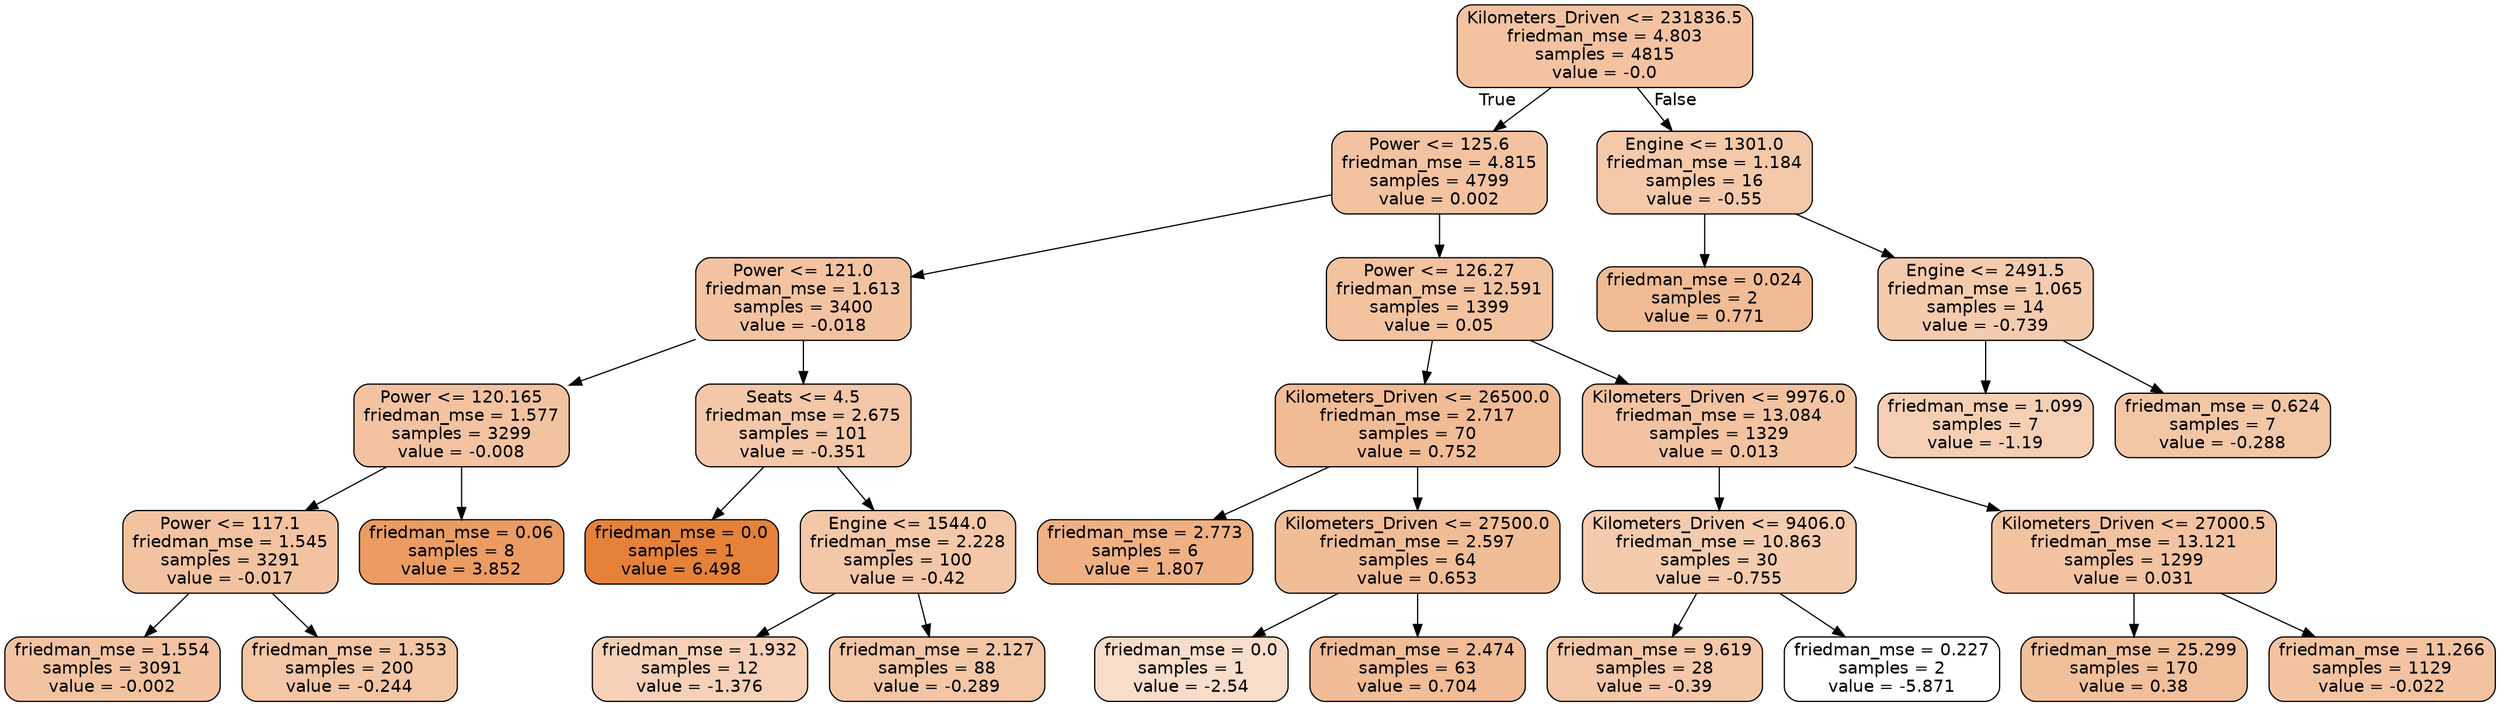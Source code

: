 digraph Tree {
node [shape=box, style="filled, rounded", color="black", fontname="helvetica"] ;
edge [fontname="helvetica"] ;
0 [label="Kilometers_Driven <= 231836.5\nfriedman_mse = 4.803\nsamples = 4815\nvalue = -0.0", fillcolor="#f3c3a1"] ;
1 [label="Power <= 125.6\nfriedman_mse = 4.815\nsamples = 4799\nvalue = 0.002", fillcolor="#f3c3a1"] ;
0 -> 1 [labeldistance=2.5, labelangle=45, headlabel="True"] ;
2 [label="Power <= 121.0\nfriedman_mse = 1.613\nsamples = 3400\nvalue = -0.018", fillcolor="#f3c3a1"] ;
1 -> 2 ;
3 [label="Power <= 120.165\nfriedman_mse = 1.577\nsamples = 3299\nvalue = -0.008", fillcolor="#f3c3a1"] ;
2 -> 3 ;
4 [label="Power <= 117.1\nfriedman_mse = 1.545\nsamples = 3291\nvalue = -0.017", fillcolor="#f3c3a1"] ;
3 -> 4 ;
5 [label="friedman_mse = 1.554\nsamples = 3091\nvalue = -0.002", fillcolor="#f3c3a1"] ;
4 -> 5 ;
6 [label="friedman_mse = 1.353\nsamples = 200\nvalue = -0.244", fillcolor="#f3c6a5"] ;
4 -> 6 ;
7 [label="friedman_mse = 0.06\nsamples = 8\nvalue = 3.852", fillcolor="#eb9c63"] ;
3 -> 7 ;
8 [label="Seats <= 4.5\nfriedman_mse = 2.675\nsamples = 101\nvalue = -0.351", fillcolor="#f3c7a7"] ;
2 -> 8 ;
9 [label="friedman_mse = 0.0\nsamples = 1\nvalue = 6.498", fillcolor="#e58139"] ;
8 -> 9 ;
10 [label="Engine <= 1544.0\nfriedman_mse = 2.228\nsamples = 100\nvalue = -0.42", fillcolor="#f4c7a8"] ;
8 -> 10 ;
11 [label="friedman_mse = 1.932\nsamples = 12\nvalue = -1.376", fillcolor="#f6d1b7"] ;
10 -> 11 ;
12 [label="friedman_mse = 2.127\nsamples = 88\nvalue = -0.289", fillcolor="#f3c6a6"] ;
10 -> 12 ;
13 [label="Power <= 126.27\nfriedman_mse = 12.591\nsamples = 1399\nvalue = 0.05", fillcolor="#f3c3a0"] ;
1 -> 13 ;
14 [label="Kilometers_Driven <= 26500.0\nfriedman_mse = 2.717\nsamples = 70\nvalue = 0.752", fillcolor="#f1bc95"] ;
13 -> 14 ;
15 [label="friedman_mse = 2.773\nsamples = 6\nvalue = 1.807", fillcolor="#efb184"] ;
14 -> 15 ;
16 [label="Kilometers_Driven <= 27500.0\nfriedman_mse = 2.597\nsamples = 64\nvalue = 0.653", fillcolor="#f1bd97"] ;
14 -> 16 ;
17 [label="friedman_mse = 0.0\nsamples = 1\nvalue = -2.54", fillcolor="#f8ddca"] ;
16 -> 17 ;
18 [label="friedman_mse = 2.474\nsamples = 63\nvalue = 0.704", fillcolor="#f1bc96"] ;
16 -> 18 ;
19 [label="Kilometers_Driven <= 9976.0\nfriedman_mse = 13.084\nsamples = 1329\nvalue = 0.013", fillcolor="#f3c3a1"] ;
13 -> 19 ;
20 [label="Kilometers_Driven <= 9406.0\nfriedman_mse = 10.863\nsamples = 30\nvalue = -0.755", fillcolor="#f4cbad"] ;
19 -> 20 ;
21 [label="friedman_mse = 9.619\nsamples = 28\nvalue = -0.39", fillcolor="#f3c7a7"] ;
20 -> 21 ;
22 [label="friedman_mse = 0.227\nsamples = 2\nvalue = -5.871", fillcolor="#ffffff"] ;
20 -> 22 ;
23 [label="Kilometers_Driven <= 27000.5\nfriedman_mse = 13.121\nsamples = 1299\nvalue = 0.031", fillcolor="#f3c3a1"] ;
19 -> 23 ;
24 [label="friedman_mse = 25.299\nsamples = 170\nvalue = 0.38", fillcolor="#f2bf9b"] ;
23 -> 24 ;
25 [label="friedman_mse = 11.266\nsamples = 1129\nvalue = -0.022", fillcolor="#f3c3a1"] ;
23 -> 25 ;
26 [label="Engine <= 1301.0\nfriedman_mse = 1.184\nsamples = 16\nvalue = -0.55", fillcolor="#f4c9aa"] ;
0 -> 26 [labeldistance=2.5, labelangle=-45, headlabel="False"] ;
27 [label="friedman_mse = 0.024\nsamples = 2\nvalue = 0.771", fillcolor="#f1bb95"] ;
26 -> 27 ;
28 [label="Engine <= 2491.5\nfriedman_mse = 1.065\nsamples = 14\nvalue = -0.739", fillcolor="#f4cbad"] ;
26 -> 28 ;
29 [label="friedman_mse = 1.099\nsamples = 7\nvalue = -1.19", fillcolor="#f5cfb4"] ;
28 -> 29 ;
30 [label="friedman_mse = 0.624\nsamples = 7\nvalue = -0.288", fillcolor="#f3c6a6"] ;
28 -> 30 ;
}